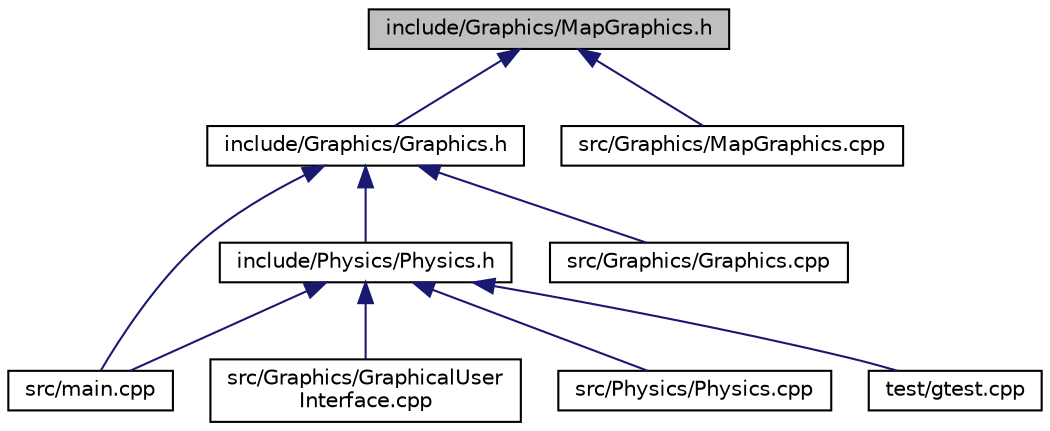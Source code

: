digraph "include/Graphics/MapGraphics.h"
{
  edge [fontname="Helvetica",fontsize="10",labelfontname="Helvetica",labelfontsize="10"];
  node [fontname="Helvetica",fontsize="10",shape=record];
  Node2 [label="include/Graphics/MapGraphics.h",height=0.2,width=0.4,color="black", fillcolor="grey75", style="filled", fontcolor="black"];
  Node2 -> Node3 [dir="back",color="midnightblue",fontsize="10",style="solid"];
  Node3 [label="include/Graphics/Graphics.h",height=0.2,width=0.4,color="black", fillcolor="white", style="filled",URL="$Graphics_8h.html"];
  Node3 -> Node4 [dir="back",color="midnightblue",fontsize="10",style="solid"];
  Node4 [label="include/Physics/Physics.h",height=0.2,width=0.4,color="black", fillcolor="white", style="filled",URL="$Physics_8h.html"];
  Node4 -> Node5 [dir="back",color="midnightblue",fontsize="10",style="solid"];
  Node5 [label="src/Graphics/GraphicalUser\lInterface.cpp",height=0.2,width=0.4,color="black", fillcolor="white", style="filled",URL="$GraphicalUserInterface_8cpp.html"];
  Node4 -> Node6 [dir="back",color="midnightblue",fontsize="10",style="solid"];
  Node6 [label="src/main.cpp",height=0.2,width=0.4,color="black", fillcolor="white", style="filled",URL="$main_8cpp.html"];
  Node4 -> Node7 [dir="back",color="midnightblue",fontsize="10",style="solid"];
  Node7 [label="src/Physics/Physics.cpp",height=0.2,width=0.4,color="black", fillcolor="white", style="filled",URL="$Physics_8cpp.html"];
  Node4 -> Node8 [dir="back",color="midnightblue",fontsize="10",style="solid"];
  Node8 [label="test/gtest.cpp",height=0.2,width=0.4,color="black", fillcolor="white", style="filled",URL="$gtest_8cpp.html"];
  Node3 -> Node9 [dir="back",color="midnightblue",fontsize="10",style="solid"];
  Node9 [label="src/Graphics/Graphics.cpp",height=0.2,width=0.4,color="black", fillcolor="white", style="filled",URL="$Graphics_8cpp.html"];
  Node3 -> Node6 [dir="back",color="midnightblue",fontsize="10",style="solid"];
  Node2 -> Node10 [dir="back",color="midnightblue",fontsize="10",style="solid"];
  Node10 [label="src/Graphics/MapGraphics.cpp",height=0.2,width=0.4,color="black", fillcolor="white", style="filled",URL="$MapGraphics_8cpp.html"];
}
